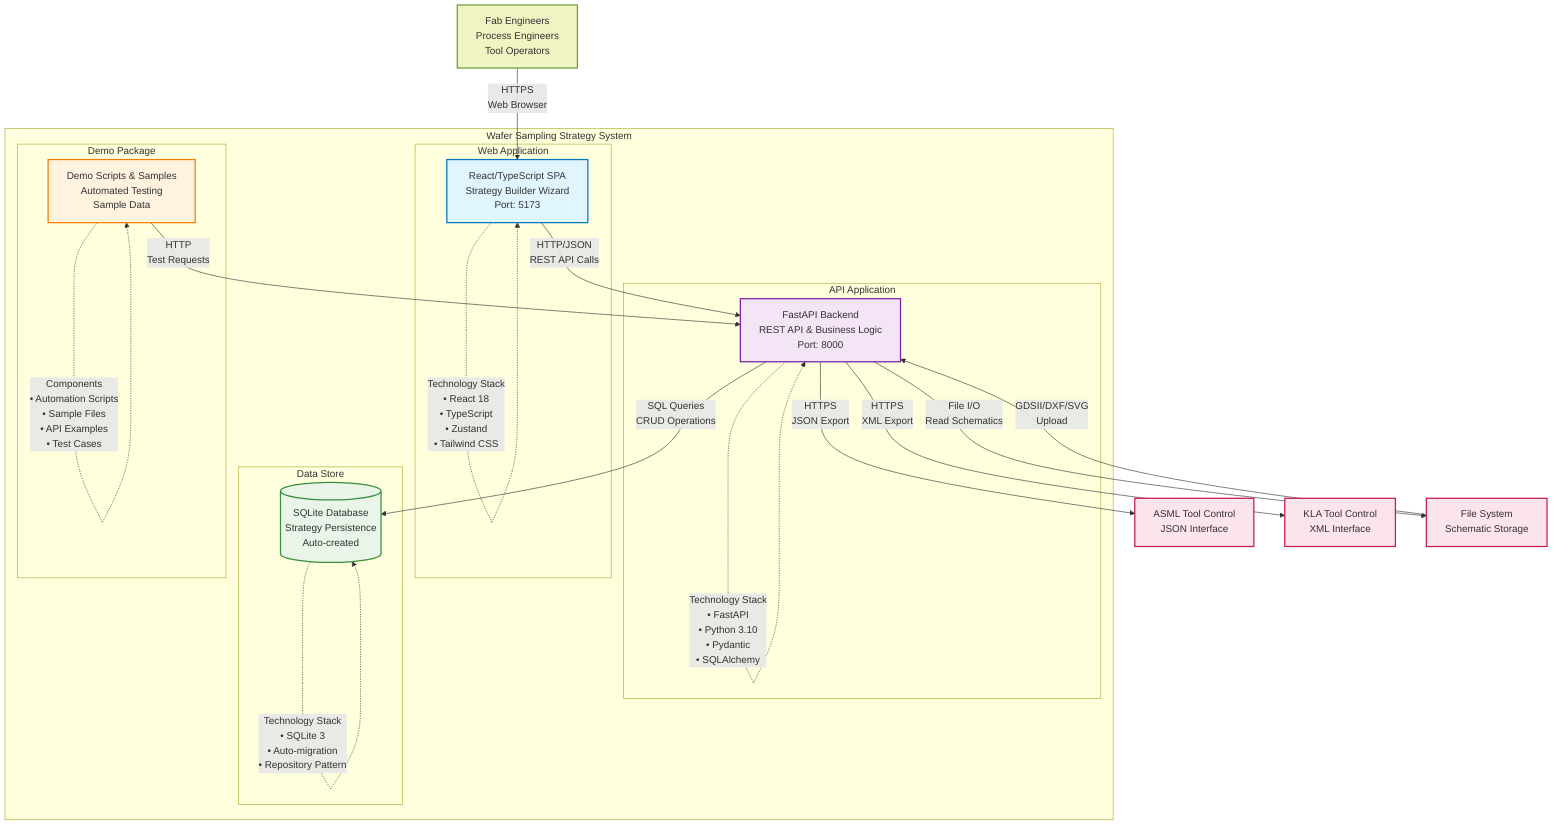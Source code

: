graph TB
    %% Level 1: Container Diagram
    %% Shows major containers/applications and their relationships
    
    %% External Users
    USERS[Fab Engineers<br/>Process Engineers<br/>Tool Operators]
    
    %% Main System Containers
    subgraph "Wafer Sampling Strategy System"
        
        %% Frontend Container
        subgraph "Web Application"
            WEBAPP[React/TypeScript SPA<br/>Strategy Builder Wizard<br/>Port: 5173]
        end
        
        %% Backend Container  
        subgraph "API Application"
            API[FastAPI Backend<br/>REST API & Business Logic<br/>Port: 8000]
        end
        
        %% Database Container
        subgraph "Data Store"
            DB[(SQLite Database<br/>Strategy Persistence<br/>Auto-created)]
        end
        
        %% Demo Container
        subgraph "Demo Package"
            DEMO[Demo Scripts & Samples<br/>Automated Testing<br/>Sample Data]
        end
    end
    
    %% External Systems
    ASML_SYS[ASML Tool Control<br/>JSON Interface]
    KLA_SYS[KLA Tool Control<br/>XML Interface]
    FILE_SYS[File System<br/>Schematic Storage]
    
    %% User Interactions
    USERS -->|HTTPS<br/>Web Browser| WEBAPP
    
    %% Internal Communications
    WEBAPP -->|HTTP/JSON<br/>REST API Calls| API
    API -->|SQL Queries<br/>CRUD Operations| DB
    DEMO -->|HTTP<br/>Test Requests| API
    
    %% External Integrations
    API -->|HTTPS<br/>JSON Export| ASML_SYS
    API -->|HTTPS<br/>XML Export| KLA_SYS
    API -->|File I/O<br/>Read Schematics| FILE_SYS
    
    %% Data Flows
    FILE_SYS -->|GDSII/DXF/SVG<br/>Upload| API
    
    %% Container Details
    WEBAPP -.->|Technology Stack<br/>• React 18<br/>• TypeScript<br/>• Zustand<br/>• Tailwind CSS| WEBAPP
    API -.->|Technology Stack<br/>• FastAPI<br/>• Python 3.10<br/>• Pydantic<br/>• SQLAlchemy| API
    DB -.->|Technology Stack<br/>• SQLite 3<br/>• Auto-migration<br/>• Repository Pattern| DB
    DEMO -.->|Components<br/>• Automation Scripts<br/>• Sample Files<br/>• API Examples<br/>• Test Cases| DEMO
    
    %% Styling
    classDef webapp fill:#e1f5fe,stroke:#0277bd,stroke-width:2px
    classDef api fill:#f3e5f5,stroke:#7b1fa2,stroke-width:2px
    classDef database fill:#e8f5e8,stroke:#388e3c,stroke-width:2px
    classDef demo fill:#fff3e0,stroke:#f57c00,stroke-width:2px
    classDef external fill:#fce4ec,stroke:#c2185b,stroke-width:2px
    classDef user fill:#f0f4c3,stroke:#689f38,stroke-width:2px
    
    class WEBAPP webapp
    class API api
    class DB database
    class DEMO demo
    class ASML_SYS,KLA_SYS,FILE_SYS external
    class USERS user